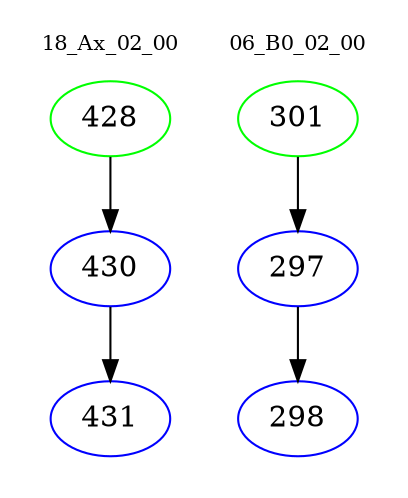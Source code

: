 digraph{
subgraph cluster_0 {
color = white
label = "18_Ax_02_00";
fontsize=10;
T0_428 [label="428", color="green"]
T0_428 -> T0_430 [color="black"]
T0_430 [label="430", color="blue"]
T0_430 -> T0_431 [color="black"]
T0_431 [label="431", color="blue"]
}
subgraph cluster_1 {
color = white
label = "06_B0_02_00";
fontsize=10;
T1_301 [label="301", color="green"]
T1_301 -> T1_297 [color="black"]
T1_297 [label="297", color="blue"]
T1_297 -> T1_298 [color="black"]
T1_298 [label="298", color="blue"]
}
}
